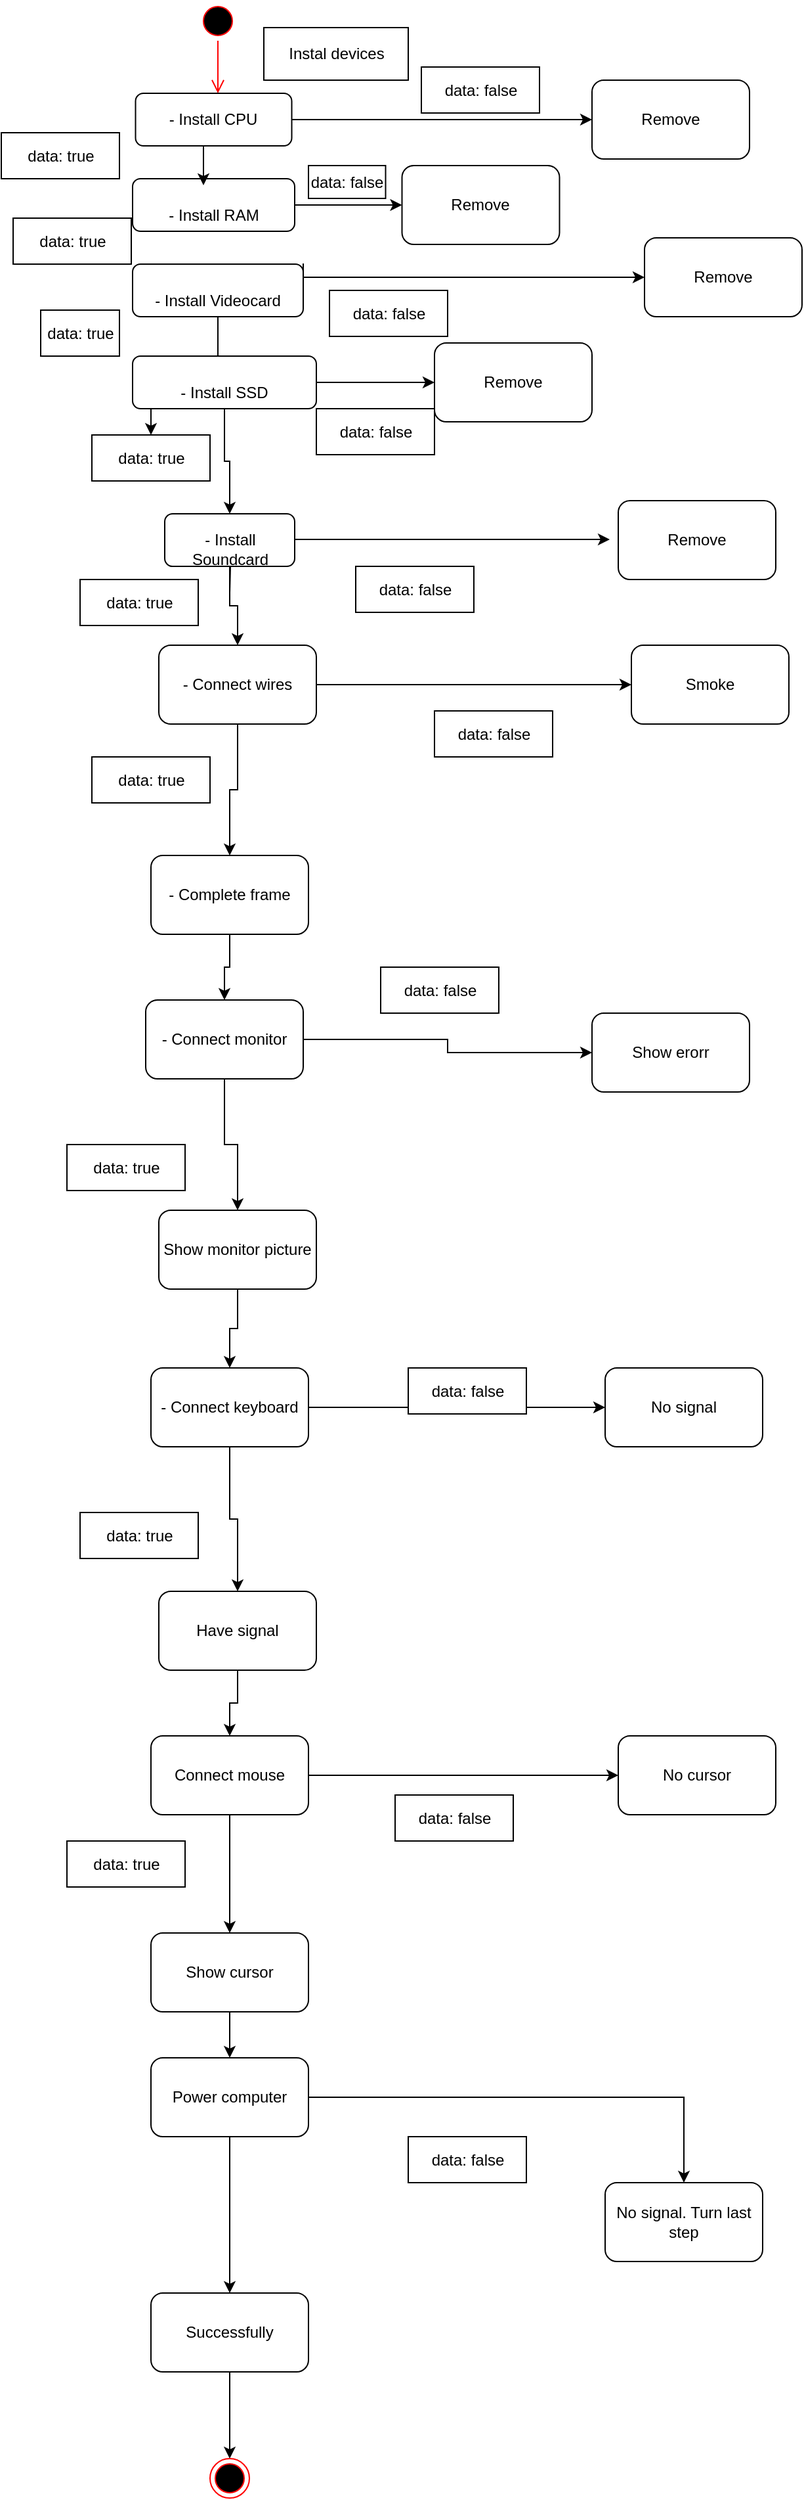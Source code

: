 <mxfile version="17.1.2" type="github">
  <diagram id="Sod0Gx9JzFpSQDq_pYT3" name="Page-1">
    <mxGraphModel dx="1038" dy="571" grid="1" gridSize="10" guides="1" tooltips="1" connect="1" arrows="1" fold="1" page="1" pageScale="1" pageWidth="827" pageHeight="1169" math="0" shadow="0">
      <root>
        <mxCell id="0" />
        <mxCell id="1" parent="0" />
        <mxCell id="ACmwFBSIU3Qmc3mIke57-1" value="" style="ellipse;html=1;shape=startState;fillColor=#000000;strokeColor=#ff0000;" vertex="1" parent="1">
          <mxGeometry x="330" y="10" width="30" height="30" as="geometry" />
        </mxCell>
        <mxCell id="ACmwFBSIU3Qmc3mIke57-2" value="" style="edgeStyle=orthogonalEdgeStyle;html=1;verticalAlign=bottom;endArrow=open;endSize=8;strokeColor=#ff0000;rounded=0;" edge="1" source="ACmwFBSIU3Qmc3mIke57-1" parent="1">
          <mxGeometry relative="1" as="geometry">
            <mxPoint x="345" y="80" as="targetPoint" />
          </mxGeometry>
        </mxCell>
        <mxCell id="ACmwFBSIU3Qmc3mIke57-3" value="Instal devices" style="html=1;" vertex="1" parent="1">
          <mxGeometry x="380" y="30" width="110" height="40" as="geometry" />
        </mxCell>
        <mxCell id="ACmwFBSIU3Qmc3mIke57-6" value="" style="edgeStyle=orthogonalEdgeStyle;rounded=0;orthogonalLoop=1;jettySize=auto;html=1;" edge="1" parent="1" source="ACmwFBSIU3Qmc3mIke57-4" target="ACmwFBSIU3Qmc3mIke57-5">
          <mxGeometry relative="1" as="geometry" />
        </mxCell>
        <mxCell id="ACmwFBSIU3Qmc3mIke57-8" value="" style="edgeStyle=orthogonalEdgeStyle;rounded=0;orthogonalLoop=1;jettySize=auto;html=1;startArrow=none;" edge="1" parent="1" source="ACmwFBSIU3Qmc3mIke57-58" target="ACmwFBSIU3Qmc3mIke57-7">
          <mxGeometry relative="1" as="geometry">
            <mxPoint x="354" y="310" as="sourcePoint" />
          </mxGeometry>
        </mxCell>
        <mxCell id="ACmwFBSIU3Qmc3mIke57-4" value="- Install CPU" style="rounded=1;whiteSpace=wrap;html=1;" vertex="1" parent="1">
          <mxGeometry x="282.25" y="80" width="119" height="40" as="geometry" />
        </mxCell>
        <mxCell id="ACmwFBSIU3Qmc3mIke57-5" value="Remove" style="whiteSpace=wrap;html=1;rounded=1;" vertex="1" parent="1">
          <mxGeometry x="630" y="70" width="120" height="60" as="geometry" />
        </mxCell>
        <mxCell id="ACmwFBSIU3Qmc3mIke57-12" value="" style="edgeStyle=orthogonalEdgeStyle;rounded=0;orthogonalLoop=1;jettySize=auto;html=1;" edge="1" parent="1" source="ACmwFBSIU3Qmc3mIke57-7" target="ACmwFBSIU3Qmc3mIke57-11">
          <mxGeometry relative="1" as="geometry" />
        </mxCell>
        <mxCell id="ACmwFBSIU3Qmc3mIke57-15" value="" style="edgeStyle=orthogonalEdgeStyle;rounded=0;orthogonalLoop=1;jettySize=auto;html=1;" edge="1" parent="1" source="ACmwFBSIU3Qmc3mIke57-7" target="ACmwFBSIU3Qmc3mIke57-14">
          <mxGeometry relative="1" as="geometry" />
        </mxCell>
        <mxCell id="ACmwFBSIU3Qmc3mIke57-7" value="- Connect wires" style="whiteSpace=wrap;html=1;rounded=1;" vertex="1" parent="1">
          <mxGeometry x="300" y="500" width="120" height="60" as="geometry" />
        </mxCell>
        <mxCell id="ACmwFBSIU3Qmc3mIke57-9" value="data: false" style="html=1;" vertex="1" parent="1">
          <mxGeometry x="430" y="230" width="90" height="35" as="geometry" />
        </mxCell>
        <mxCell id="ACmwFBSIU3Qmc3mIke57-10" value="data: true" style="html=1;" vertex="1" parent="1">
          <mxGeometry x="240" y="450" width="90" height="35" as="geometry" />
        </mxCell>
        <mxCell id="ACmwFBSIU3Qmc3mIke57-11" value="Smoke" style="whiteSpace=wrap;html=1;rounded=1;" vertex="1" parent="1">
          <mxGeometry x="660" y="500" width="120" height="60" as="geometry" />
        </mxCell>
        <mxCell id="ACmwFBSIU3Qmc3mIke57-13" value="data: false" style="html=1;" vertex="1" parent="1">
          <mxGeometry x="510" y="550" width="90" height="35" as="geometry" />
        </mxCell>
        <mxCell id="ACmwFBSIU3Qmc3mIke57-18" value="" style="edgeStyle=orthogonalEdgeStyle;rounded=0;orthogonalLoop=1;jettySize=auto;html=1;" edge="1" parent="1" source="ACmwFBSIU3Qmc3mIke57-14" target="ACmwFBSIU3Qmc3mIke57-17">
          <mxGeometry relative="1" as="geometry" />
        </mxCell>
        <mxCell id="ACmwFBSIU3Qmc3mIke57-14" value="- Complete frame" style="whiteSpace=wrap;html=1;rounded=1;" vertex="1" parent="1">
          <mxGeometry x="294" y="660" width="120" height="60" as="geometry" />
        </mxCell>
        <mxCell id="ACmwFBSIU3Qmc3mIke57-16" value="data: true" style="html=1;" vertex="1" parent="1">
          <mxGeometry x="249" y="585" width="90" height="35" as="geometry" />
        </mxCell>
        <mxCell id="ACmwFBSIU3Qmc3mIke57-20" value="" style="edgeStyle=orthogonalEdgeStyle;rounded=0;orthogonalLoop=1;jettySize=auto;html=1;" edge="1" parent="1" source="ACmwFBSIU3Qmc3mIke57-17" target="ACmwFBSIU3Qmc3mIke57-19">
          <mxGeometry relative="1" as="geometry" />
        </mxCell>
        <mxCell id="ACmwFBSIU3Qmc3mIke57-22" value="" style="edgeStyle=orthogonalEdgeStyle;rounded=0;orthogonalLoop=1;jettySize=auto;html=1;" edge="1" parent="1" source="ACmwFBSIU3Qmc3mIke57-17" target="ACmwFBSIU3Qmc3mIke57-21">
          <mxGeometry relative="1" as="geometry" />
        </mxCell>
        <mxCell id="ACmwFBSIU3Qmc3mIke57-17" value="- Connect monitor" style="whiteSpace=wrap;html=1;rounded=1;" vertex="1" parent="1">
          <mxGeometry x="290" y="770" width="120" height="60" as="geometry" />
        </mxCell>
        <mxCell id="ACmwFBSIU3Qmc3mIke57-19" value="Show erorr" style="whiteSpace=wrap;html=1;rounded=1;" vertex="1" parent="1">
          <mxGeometry x="630" y="780" width="120" height="60" as="geometry" />
        </mxCell>
        <mxCell id="ACmwFBSIU3Qmc3mIke57-26" value="" style="edgeStyle=orthogonalEdgeStyle;rounded=0;orthogonalLoop=1;jettySize=auto;html=1;" edge="1" parent="1" source="ACmwFBSIU3Qmc3mIke57-21" target="ACmwFBSIU3Qmc3mIke57-25">
          <mxGeometry relative="1" as="geometry" />
        </mxCell>
        <mxCell id="ACmwFBSIU3Qmc3mIke57-21" value="Show monitor picture" style="whiteSpace=wrap;html=1;rounded=1;" vertex="1" parent="1">
          <mxGeometry x="300" y="930" width="120" height="60" as="geometry" />
        </mxCell>
        <mxCell id="ACmwFBSIU3Qmc3mIke57-23" value="data: false" style="html=1;" vertex="1" parent="1">
          <mxGeometry x="469" y="745" width="90" height="35" as="geometry" />
        </mxCell>
        <mxCell id="ACmwFBSIU3Qmc3mIke57-24" value="data: true" style="html=1;" vertex="1" parent="1">
          <mxGeometry x="230" y="880" width="90" height="35" as="geometry" />
        </mxCell>
        <mxCell id="ACmwFBSIU3Qmc3mIke57-28" value="" style="edgeStyle=orthogonalEdgeStyle;rounded=0;orthogonalLoop=1;jettySize=auto;html=1;" edge="1" parent="1" source="ACmwFBSIU3Qmc3mIke57-25" target="ACmwFBSIU3Qmc3mIke57-27">
          <mxGeometry relative="1" as="geometry" />
        </mxCell>
        <mxCell id="ACmwFBSIU3Qmc3mIke57-31" value="" style="edgeStyle=orthogonalEdgeStyle;rounded=0;orthogonalLoop=1;jettySize=auto;html=1;" edge="1" parent="1" source="ACmwFBSIU3Qmc3mIke57-25" target="ACmwFBSIU3Qmc3mIke57-30">
          <mxGeometry relative="1" as="geometry" />
        </mxCell>
        <mxCell id="ACmwFBSIU3Qmc3mIke57-25" value="- Connect keyboard" style="whiteSpace=wrap;html=1;rounded=1;" vertex="1" parent="1">
          <mxGeometry x="294" y="1050" width="120" height="60" as="geometry" />
        </mxCell>
        <mxCell id="ACmwFBSIU3Qmc3mIke57-27" value="No signal&lt;span style=&quot;color: rgba(0 , 0 , 0 , 0) ; font-family: monospace ; font-size: 0px&quot;&gt;%3CmxGraphModel%3E%3Croot%3E%3CmxCell%20id%3D%220%22%2F%3E%3CmxCell%20id%3D%221%22%20parent%3D%220%22%2F%3E%3CmxCell%20id%3D%222%22%20value%3D%22data%3A%20true%22%20style%3D%22html%3D1%3B%22%20vertex%3D%221%22%20parent%3D%221%22%3E%3CmxGeometry%20x%3D%22260%22%20y%3D%22460%22%20width%3D%2290%22%20height%3D%2235%22%20as%3D%22geometry%22%2F%3E%3C%2FmxCell%3E%3C%2Froot%3E%3C%2FmxGraphModel%3E&lt;/span&gt;" style="whiteSpace=wrap;html=1;rounded=1;" vertex="1" parent="1">
          <mxGeometry x="640" y="1050" width="120" height="60" as="geometry" />
        </mxCell>
        <mxCell id="ACmwFBSIU3Qmc3mIke57-29" value="data: false" style="html=1;" vertex="1" parent="1">
          <mxGeometry x="490" y="1050" width="90" height="35" as="geometry" />
        </mxCell>
        <mxCell id="ACmwFBSIU3Qmc3mIke57-34" value="" style="edgeStyle=orthogonalEdgeStyle;rounded=0;orthogonalLoop=1;jettySize=auto;html=1;" edge="1" parent="1" source="ACmwFBSIU3Qmc3mIke57-30" target="ACmwFBSIU3Qmc3mIke57-33">
          <mxGeometry relative="1" as="geometry" />
        </mxCell>
        <mxCell id="ACmwFBSIU3Qmc3mIke57-30" value="Have signal" style="whiteSpace=wrap;html=1;rounded=1;" vertex="1" parent="1">
          <mxGeometry x="300" y="1220" width="120" height="60" as="geometry" />
        </mxCell>
        <mxCell id="ACmwFBSIU3Qmc3mIke57-32" value="data: true" style="html=1;" vertex="1" parent="1">
          <mxGeometry x="240" y="1160" width="90" height="35" as="geometry" />
        </mxCell>
        <mxCell id="ACmwFBSIU3Qmc3mIke57-36" value="" style="edgeStyle=orthogonalEdgeStyle;rounded=0;orthogonalLoop=1;jettySize=auto;html=1;" edge="1" parent="1" source="ACmwFBSIU3Qmc3mIke57-33" target="ACmwFBSIU3Qmc3mIke57-35">
          <mxGeometry relative="1" as="geometry" />
        </mxCell>
        <mxCell id="ACmwFBSIU3Qmc3mIke57-41" value="" style="edgeStyle=orthogonalEdgeStyle;rounded=0;orthogonalLoop=1;jettySize=auto;html=1;" edge="1" parent="1" source="ACmwFBSIU3Qmc3mIke57-33" target="ACmwFBSIU3Qmc3mIke57-40">
          <mxGeometry relative="1" as="geometry" />
        </mxCell>
        <mxCell id="ACmwFBSIU3Qmc3mIke57-33" value="Connect mouse" style="whiteSpace=wrap;html=1;rounded=1;" vertex="1" parent="1">
          <mxGeometry x="294" y="1330" width="120" height="60" as="geometry" />
        </mxCell>
        <mxCell id="ACmwFBSIU3Qmc3mIke57-35" value="No cursor" style="whiteSpace=wrap;html=1;rounded=1;" vertex="1" parent="1">
          <mxGeometry x="650" y="1330" width="120" height="60" as="geometry" />
        </mxCell>
        <mxCell id="ACmwFBSIU3Qmc3mIke57-37" value="data: false" style="html=1;" vertex="1" parent="1">
          <mxGeometry x="480" y="1375" width="90" height="35" as="geometry" />
        </mxCell>
        <mxCell id="ACmwFBSIU3Qmc3mIke57-38" value="data: true" style="html=1;" vertex="1" parent="1">
          <mxGeometry x="230" y="1410" width="90" height="35" as="geometry" />
        </mxCell>
        <mxCell id="ACmwFBSIU3Qmc3mIke57-43" value="" style="edgeStyle=orthogonalEdgeStyle;rounded=0;orthogonalLoop=1;jettySize=auto;html=1;" edge="1" parent="1" source="ACmwFBSIU3Qmc3mIke57-40" target="ACmwFBSIU3Qmc3mIke57-42">
          <mxGeometry relative="1" as="geometry" />
        </mxCell>
        <mxCell id="ACmwFBSIU3Qmc3mIke57-40" value="Show cursor" style="whiteSpace=wrap;html=1;rounded=1;" vertex="1" parent="1">
          <mxGeometry x="294" y="1480" width="120" height="60" as="geometry" />
        </mxCell>
        <mxCell id="ACmwFBSIU3Qmc3mIke57-45" value="" style="edgeStyle=orthogonalEdgeStyle;rounded=0;orthogonalLoop=1;jettySize=auto;html=1;" edge="1" parent="1" source="ACmwFBSIU3Qmc3mIke57-42" target="ACmwFBSIU3Qmc3mIke57-44">
          <mxGeometry relative="1" as="geometry" />
        </mxCell>
        <mxCell id="ACmwFBSIU3Qmc3mIke57-48" value="" style="edgeStyle=orthogonalEdgeStyle;rounded=0;orthogonalLoop=1;jettySize=auto;html=1;" edge="1" parent="1" source="ACmwFBSIU3Qmc3mIke57-42" target="ACmwFBSIU3Qmc3mIke57-47">
          <mxGeometry relative="1" as="geometry" />
        </mxCell>
        <mxCell id="ACmwFBSIU3Qmc3mIke57-42" value="Power computer" style="whiteSpace=wrap;html=1;rounded=1;" vertex="1" parent="1">
          <mxGeometry x="294" y="1575" width="120" height="60" as="geometry" />
        </mxCell>
        <mxCell id="ACmwFBSIU3Qmc3mIke57-44" value="No signal. Turn last step" style="whiteSpace=wrap;html=1;rounded=1;" vertex="1" parent="1">
          <mxGeometry x="640" y="1670" width="120" height="60" as="geometry" />
        </mxCell>
        <mxCell id="ACmwFBSIU3Qmc3mIke57-46" value="data: false" style="html=1;" vertex="1" parent="1">
          <mxGeometry x="490" y="1635" width="90" height="35" as="geometry" />
        </mxCell>
        <mxCell id="ACmwFBSIU3Qmc3mIke57-51" value="" style="edgeStyle=orthogonalEdgeStyle;rounded=0;orthogonalLoop=1;jettySize=auto;html=1;entryX=0.5;entryY=0;entryDx=0;entryDy=0;" edge="1" parent="1" source="ACmwFBSIU3Qmc3mIke57-47" target="ACmwFBSIU3Qmc3mIke57-49">
          <mxGeometry relative="1" as="geometry">
            <mxPoint x="365" y="1850" as="targetPoint" />
          </mxGeometry>
        </mxCell>
        <mxCell id="ACmwFBSIU3Qmc3mIke57-47" value="Successfully" style="whiteSpace=wrap;html=1;rounded=1;" vertex="1" parent="1">
          <mxGeometry x="294" y="1754" width="120" height="60" as="geometry" />
        </mxCell>
        <mxCell id="ACmwFBSIU3Qmc3mIke57-49" value="" style="ellipse;html=1;shape=endState;fillColor=#000000;strokeColor=#ff0000;" vertex="1" parent="1">
          <mxGeometry x="339" y="1880" width="30" height="30" as="geometry" />
        </mxCell>
        <mxCell id="ACmwFBSIU3Qmc3mIke57-53" value="Remove" style="whiteSpace=wrap;html=1;rounded=1;" vertex="1" parent="1">
          <mxGeometry x="650" y="390" width="120" height="60" as="geometry" />
        </mxCell>
        <mxCell id="ACmwFBSIU3Qmc3mIke57-84" value="" style="edgeStyle=orthogonalEdgeStyle;rounded=0;orthogonalLoop=1;jettySize=auto;html=1;" edge="1" parent="1" source="ACmwFBSIU3Qmc3mIke57-54" target="ACmwFBSIU3Qmc3mIke57-83">
          <mxGeometry relative="1" as="geometry" />
        </mxCell>
        <mxCell id="ACmwFBSIU3Qmc3mIke57-54" value="&lt;br&gt;- Install RAM" style="rounded=1;whiteSpace=wrap;html=1;" vertex="1" parent="1">
          <mxGeometry x="280" y="145" width="123.5" height="40" as="geometry" />
        </mxCell>
        <mxCell id="ACmwFBSIU3Qmc3mIke57-56" value="data: false" style="html=1;" vertex="1" parent="1">
          <mxGeometry x="450" y="440" width="90" height="35" as="geometry" />
        </mxCell>
        <mxCell id="ACmwFBSIU3Qmc3mIke57-69" value="" style="edgeStyle=orthogonalEdgeStyle;rounded=0;orthogonalLoop=1;jettySize=auto;html=1;" edge="1" parent="1" source="ACmwFBSIU3Qmc3mIke57-57" target="ACmwFBSIU3Qmc3mIke57-65">
          <mxGeometry relative="1" as="geometry" />
        </mxCell>
        <mxCell id="ACmwFBSIU3Qmc3mIke57-57" value="&lt;br&gt;- Install Videocard" style="rounded=1;whiteSpace=wrap;html=1;" vertex="1" parent="1">
          <mxGeometry x="280" y="210" width="130" height="40" as="geometry" />
        </mxCell>
        <mxCell id="ACmwFBSIU3Qmc3mIke57-58" value="&lt;br&gt;- Install Soundcard" style="rounded=1;whiteSpace=wrap;html=1;" vertex="1" parent="1">
          <mxGeometry x="304.5" y="400" width="99" height="40" as="geometry" />
        </mxCell>
        <mxCell id="ACmwFBSIU3Qmc3mIke57-59" value="" style="edgeStyle=orthogonalEdgeStyle;rounded=0;orthogonalLoop=1;jettySize=auto;html=1;endArrow=none;" edge="1" parent="1" target="ACmwFBSIU3Qmc3mIke57-58">
          <mxGeometry relative="1" as="geometry">
            <mxPoint x="354" y="460" as="sourcePoint" />
            <mxPoint x="354" y="387.5" as="targetPoint" />
          </mxGeometry>
        </mxCell>
        <mxCell id="ACmwFBSIU3Qmc3mIke57-64" value="" style="edgeStyle=orthogonalEdgeStyle;rounded=0;orthogonalLoop=1;jettySize=auto;html=1;" edge="1" parent="1" source="ACmwFBSIU3Qmc3mIke57-60" target="ACmwFBSIU3Qmc3mIke57-58">
          <mxGeometry relative="1" as="geometry" />
        </mxCell>
        <mxCell id="ACmwFBSIU3Qmc3mIke57-67" value="" style="edgeStyle=orthogonalEdgeStyle;rounded=0;orthogonalLoop=1;jettySize=auto;html=1;" edge="1" parent="1" source="ACmwFBSIU3Qmc3mIke57-60" target="ACmwFBSIU3Qmc3mIke57-66">
          <mxGeometry relative="1" as="geometry" />
        </mxCell>
        <mxCell id="ACmwFBSIU3Qmc3mIke57-60" value="&lt;br&gt;- Install SSD" style="rounded=1;whiteSpace=wrap;html=1;" vertex="1" parent="1">
          <mxGeometry x="280" y="280" width="140" height="40" as="geometry" />
        </mxCell>
        <mxCell id="ACmwFBSIU3Qmc3mIke57-63" value="" style="edgeStyle=orthogonalEdgeStyle;rounded=0;orthogonalLoop=1;jettySize=auto;html=1;" edge="1" parent="1">
          <mxGeometry relative="1" as="geometry">
            <mxPoint x="403.5" y="419.5" as="sourcePoint" />
            <mxPoint x="643.5" y="419.5" as="targetPoint" />
          </mxGeometry>
        </mxCell>
        <mxCell id="ACmwFBSIU3Qmc3mIke57-65" value="data: true" style="html=1;" vertex="1" parent="1">
          <mxGeometry x="249" y="340" width="90" height="35" as="geometry" />
        </mxCell>
        <mxCell id="ACmwFBSIU3Qmc3mIke57-66" value="Remove" style="whiteSpace=wrap;html=1;rounded=1;" vertex="1" parent="1">
          <mxGeometry x="510" y="270" width="120" height="60" as="geometry" />
        </mxCell>
        <mxCell id="ACmwFBSIU3Qmc3mIke57-68" value="data: false" style="html=1;" vertex="1" parent="1">
          <mxGeometry x="420" y="320" width="90" height="35" as="geometry" />
        </mxCell>
        <mxCell id="ACmwFBSIU3Qmc3mIke57-70" value="data: true" style="html=1;" vertex="1" parent="1">
          <mxGeometry x="210" y="245" width="60" height="35" as="geometry" />
        </mxCell>
        <mxCell id="ACmwFBSIU3Qmc3mIke57-72" value="" style="edgeStyle=orthogonalEdgeStyle;rounded=0;orthogonalLoop=1;jettySize=auto;html=1;entryX=0;entryY=0.5;entryDx=0;entryDy=0;" edge="1" parent="1" target="ACmwFBSIU3Qmc3mIke57-73">
          <mxGeometry relative="1" as="geometry">
            <mxPoint x="410" y="209.5" as="sourcePoint" />
            <mxPoint x="500" y="209.5" as="targetPoint" />
            <Array as="points">
              <mxPoint x="410" y="220" />
            </Array>
          </mxGeometry>
        </mxCell>
        <mxCell id="ACmwFBSIU3Qmc3mIke57-73" value="Remove" style="whiteSpace=wrap;html=1;rounded=1;" vertex="1" parent="1">
          <mxGeometry x="670" y="190" width="120" height="60" as="geometry" />
        </mxCell>
        <mxCell id="ACmwFBSIU3Qmc3mIke57-74" value="data: false" style="html=1;" vertex="1" parent="1">
          <mxGeometry x="500" y="60" width="90" height="35" as="geometry" />
        </mxCell>
        <mxCell id="ACmwFBSIU3Qmc3mIke57-77" value="" style="edgeStyle=orthogonalEdgeStyle;rounded=0;orthogonalLoop=1;jettySize=auto;html=1;" edge="1" parent="1">
          <mxGeometry relative="1" as="geometry">
            <mxPoint x="330" y="120" as="sourcePoint" />
            <mxPoint x="334" y="150" as="targetPoint" />
          </mxGeometry>
        </mxCell>
        <mxCell id="ACmwFBSIU3Qmc3mIke57-79" value="data: true" style="html=1;" vertex="1" parent="1">
          <mxGeometry x="180" y="110" width="90" height="35" as="geometry" />
        </mxCell>
        <mxCell id="ACmwFBSIU3Qmc3mIke57-83" value="Remove" style="whiteSpace=wrap;html=1;rounded=1;" vertex="1" parent="1">
          <mxGeometry x="485.25" y="135" width="120" height="60" as="geometry" />
        </mxCell>
        <mxCell id="ACmwFBSIU3Qmc3mIke57-85" value="data: false" style="html=1;" vertex="1" parent="1">
          <mxGeometry x="414" y="135" width="58.75" height="25" as="geometry" />
        </mxCell>
        <mxCell id="ACmwFBSIU3Qmc3mIke57-86" value="data: true" style="html=1;" vertex="1" parent="1">
          <mxGeometry x="189" y="175" width="90" height="35" as="geometry" />
        </mxCell>
      </root>
    </mxGraphModel>
  </diagram>
</mxfile>
